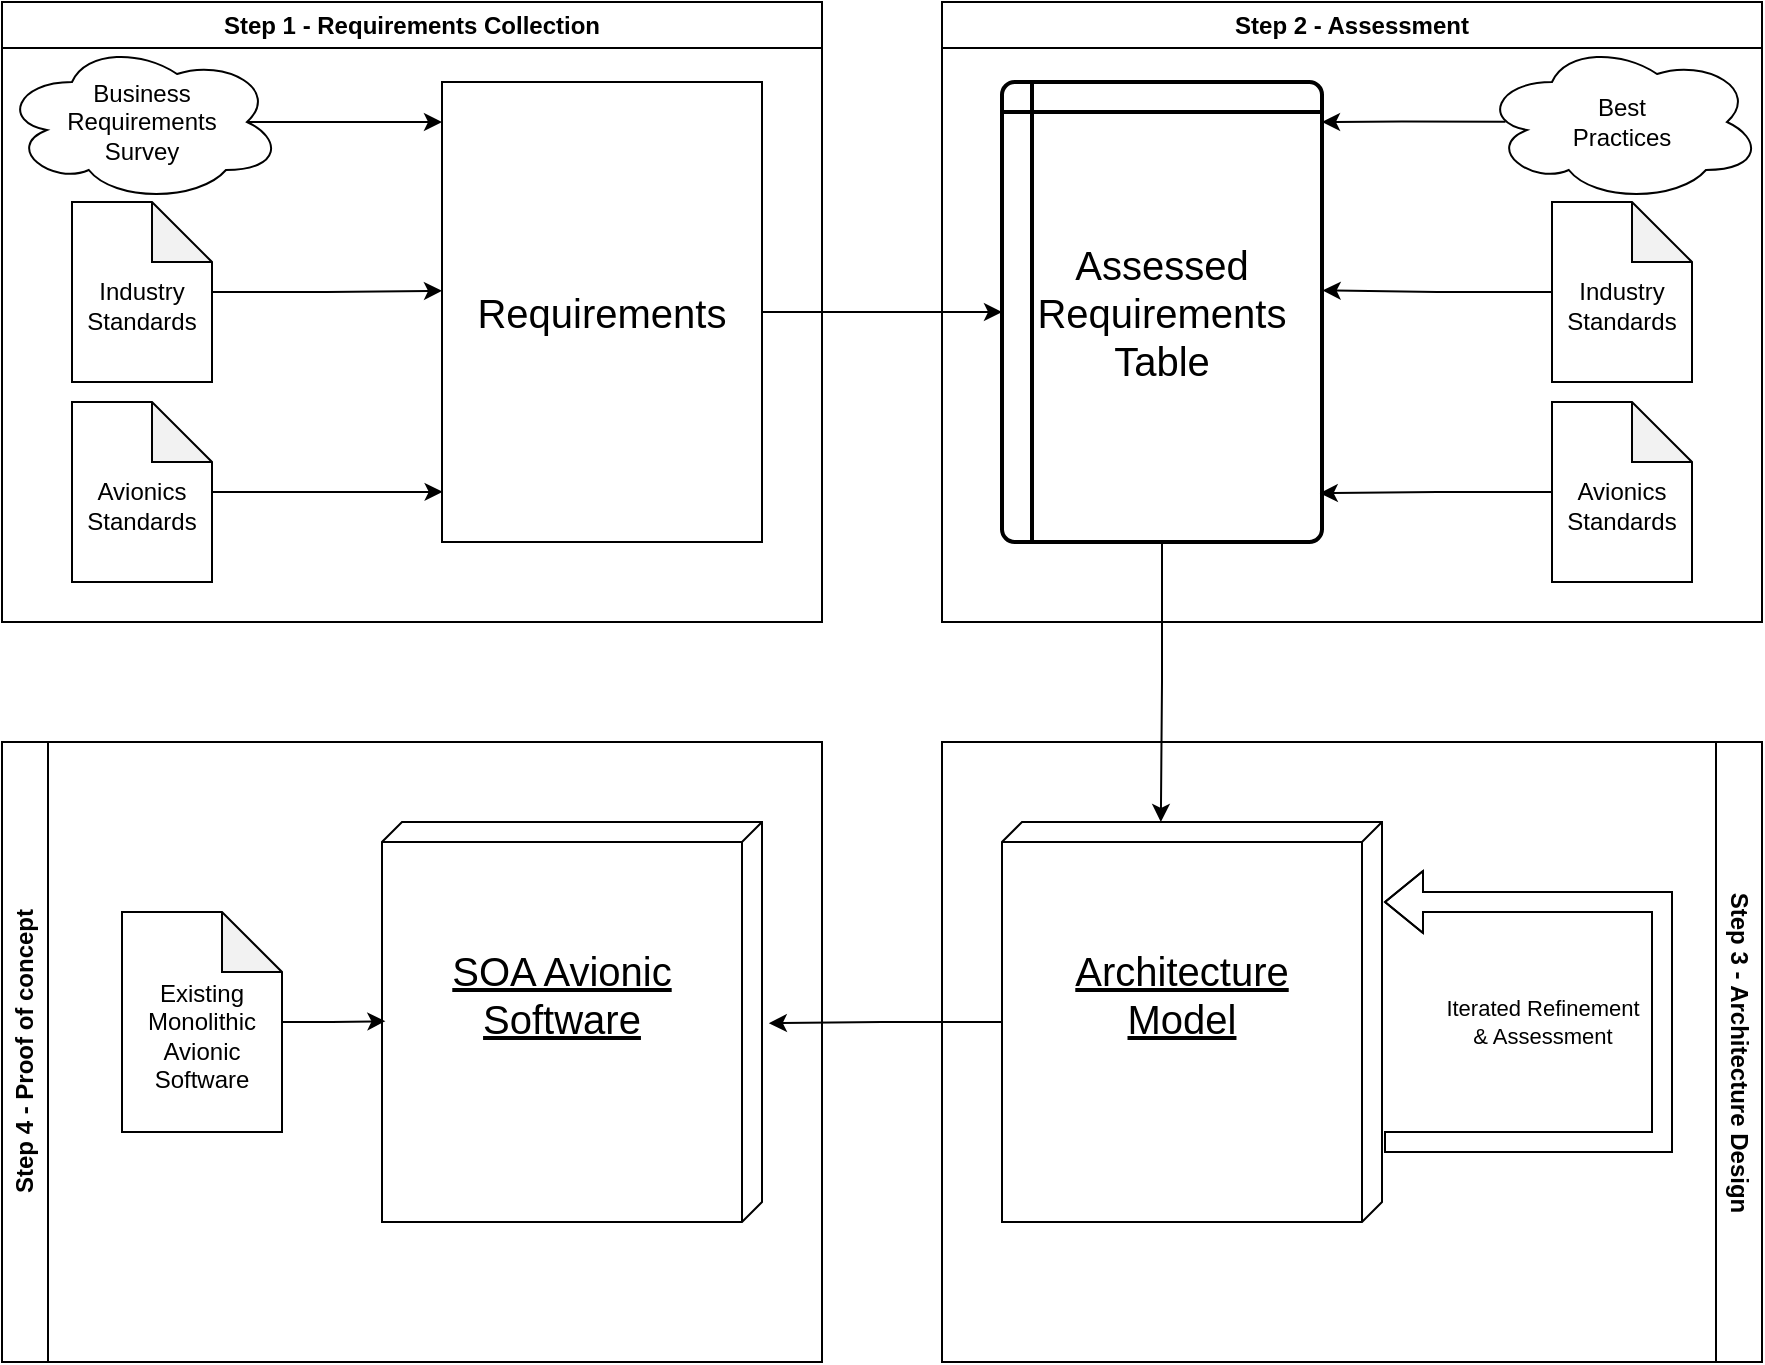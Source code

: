 <mxfile version="24.8.0">
  <diagram name="Seite-1" id="oJwmOva_RkN-0TxP1Ae1">
    <mxGraphModel dx="1195" dy="722" grid="1" gridSize="10" guides="1" tooltips="1" connect="1" arrows="1" fold="1" page="1" pageScale="1" pageWidth="827" pageHeight="1169" math="0" shadow="0">
      <root>
        <mxCell id="0" />
        <mxCell id="1" parent="0" />
        <mxCell id="TTC1ai_KlTjNhs4RFqy6-1" value="Step 1 - Requirements Collection" style="swimlane;whiteSpace=wrap;html=1;" vertex="1" parent="1">
          <mxGeometry x="160" y="270" width="410" height="310" as="geometry" />
        </mxCell>
        <mxCell id="TTC1ai_KlTjNhs4RFqy6-3" value="Business &lt;br&gt;Requirements &lt;br&gt;Survey" style="ellipse;shape=cloud;whiteSpace=wrap;html=1;" vertex="1" parent="TTC1ai_KlTjNhs4RFqy6-1">
          <mxGeometry y="20" width="140" height="80" as="geometry" />
        </mxCell>
        <mxCell id="TTC1ai_KlTjNhs4RFqy6-6" value="&lt;div&gt;&lt;br&gt;&lt;/div&gt;&lt;div&gt;Industry&lt;/div&gt;Standards" style="shape=note;whiteSpace=wrap;html=1;backgroundOutline=1;darkOpacity=0.05;" vertex="1" parent="TTC1ai_KlTjNhs4RFqy6-1">
          <mxGeometry x="35" y="100" width="70" height="90" as="geometry" />
        </mxCell>
        <mxCell id="TTC1ai_KlTjNhs4RFqy6-7" value="&lt;div&gt;&lt;br&gt;&lt;/div&gt;&lt;div&gt;Avionics&lt;/div&gt;Standards" style="shape=note;whiteSpace=wrap;html=1;backgroundOutline=1;darkOpacity=0.05;" vertex="1" parent="TTC1ai_KlTjNhs4RFqy6-1">
          <mxGeometry x="35" y="200" width="70" height="90" as="geometry" />
        </mxCell>
        <mxCell id="TTC1ai_KlTjNhs4RFqy6-22" style="edgeStyle=orthogonalEdgeStyle;rounded=0;orthogonalLoop=1;jettySize=auto;html=1;entryX=0;entryY=0.5;entryDx=0;entryDy=0;" edge="1" parent="1" source="TTC1ai_KlTjNhs4RFqy6-8" target="TTC1ai_KlTjNhs4RFqy6-18">
          <mxGeometry relative="1" as="geometry" />
        </mxCell>
        <mxCell id="TTC1ai_KlTjNhs4RFqy6-8" value="&lt;font style=&quot;font-size: 20px;&quot;&gt;Requirements&lt;/font&gt;" style="rounded=0;whiteSpace=wrap;html=1;" vertex="1" parent="1">
          <mxGeometry x="380" y="310" width="160" height="230" as="geometry" />
        </mxCell>
        <mxCell id="TTC1ai_KlTjNhs4RFqy6-9" style="edgeStyle=orthogonalEdgeStyle;rounded=0;orthogonalLoop=1;jettySize=auto;html=1;entryX=0;entryY=0.087;entryDx=0;entryDy=0;entryPerimeter=0;exitX=0.875;exitY=0.5;exitDx=0;exitDy=0;exitPerimeter=0;" edge="1" parent="1" source="TTC1ai_KlTjNhs4RFqy6-3" target="TTC1ai_KlTjNhs4RFqy6-8">
          <mxGeometry relative="1" as="geometry" />
        </mxCell>
        <mxCell id="TTC1ai_KlTjNhs4RFqy6-10" style="edgeStyle=orthogonalEdgeStyle;rounded=0;orthogonalLoop=1;jettySize=auto;html=1;entryX=0;entryY=0.454;entryDx=0;entryDy=0;entryPerimeter=0;" edge="1" parent="1" source="TTC1ai_KlTjNhs4RFqy6-6" target="TTC1ai_KlTjNhs4RFqy6-8">
          <mxGeometry relative="1" as="geometry">
            <mxPoint x="370" y="415" as="targetPoint" />
          </mxGeometry>
        </mxCell>
        <mxCell id="TTC1ai_KlTjNhs4RFqy6-11" style="edgeStyle=orthogonalEdgeStyle;rounded=0;orthogonalLoop=1;jettySize=auto;html=1;entryX=0.002;entryY=0.891;entryDx=0;entryDy=0;entryPerimeter=0;" edge="1" parent="1" source="TTC1ai_KlTjNhs4RFqy6-7" target="TTC1ai_KlTjNhs4RFqy6-8">
          <mxGeometry relative="1" as="geometry" />
        </mxCell>
        <mxCell id="TTC1ai_KlTjNhs4RFqy6-12" value="Step 2 - Assessment" style="swimlane;whiteSpace=wrap;html=1;" vertex="1" parent="1">
          <mxGeometry x="630" y="270" width="410" height="310" as="geometry" />
        </mxCell>
        <mxCell id="TTC1ai_KlTjNhs4RFqy6-13" value="Best&lt;div&gt;Practices&lt;/div&gt;" style="ellipse;shape=cloud;whiteSpace=wrap;html=1;" vertex="1" parent="TTC1ai_KlTjNhs4RFqy6-12">
          <mxGeometry x="270" y="20" width="140" height="80" as="geometry" />
        </mxCell>
        <mxCell id="TTC1ai_KlTjNhs4RFqy6-14" value="&lt;div&gt;&lt;br&gt;&lt;/div&gt;Industry Standards" style="shape=note;whiteSpace=wrap;html=1;backgroundOutline=1;darkOpacity=0.05;" vertex="1" parent="TTC1ai_KlTjNhs4RFqy6-12">
          <mxGeometry x="305" y="100" width="70" height="90" as="geometry" />
        </mxCell>
        <mxCell id="TTC1ai_KlTjNhs4RFqy6-15" value="&lt;div&gt;&lt;br&gt;&lt;/div&gt;&lt;div&gt;Avionics&lt;/div&gt;Standards" style="shape=note;whiteSpace=wrap;html=1;backgroundOutline=1;darkOpacity=0.05;" vertex="1" parent="TTC1ai_KlTjNhs4RFqy6-12">
          <mxGeometry x="305" y="200" width="70" height="90" as="geometry" />
        </mxCell>
        <mxCell id="TTC1ai_KlTjNhs4RFqy6-18" value="&lt;font style=&quot;font-size: 20px;&quot;&gt;Assessed&lt;/font&gt;&lt;div&gt;&lt;span style=&quot;font-size: 20px; background-color: initial;&quot;&gt;Requirements&lt;/span&gt;&lt;div&gt;&lt;div&gt;&lt;font style=&quot;font-size: 20px;&quot;&gt;Table&lt;/font&gt;&lt;/div&gt;&lt;/div&gt;&lt;/div&gt;" style="shape=internalStorage;whiteSpace=wrap;html=1;dx=15;dy=15;rounded=1;arcSize=4;strokeWidth=2;" vertex="1" parent="TTC1ai_KlTjNhs4RFqy6-12">
          <mxGeometry x="30" y="40" width="160" height="230" as="geometry" />
        </mxCell>
        <mxCell id="TTC1ai_KlTjNhs4RFqy6-19" style="edgeStyle=orthogonalEdgeStyle;rounded=0;orthogonalLoop=1;jettySize=auto;html=1;entryX=1;entryY=0.087;entryDx=0;entryDy=0;entryPerimeter=0;exitX=0.084;exitY=0.498;exitDx=0;exitDy=0;exitPerimeter=0;" edge="1" parent="TTC1ai_KlTjNhs4RFqy6-12" source="TTC1ai_KlTjNhs4RFqy6-13" target="TTC1ai_KlTjNhs4RFqy6-18">
          <mxGeometry relative="1" as="geometry" />
        </mxCell>
        <mxCell id="TTC1ai_KlTjNhs4RFqy6-20" style="edgeStyle=orthogonalEdgeStyle;rounded=0;orthogonalLoop=1;jettySize=auto;html=1;entryX=1.002;entryY=0.453;entryDx=0;entryDy=0;entryPerimeter=0;" edge="1" parent="TTC1ai_KlTjNhs4RFqy6-12" source="TTC1ai_KlTjNhs4RFqy6-14" target="TTC1ai_KlTjNhs4RFqy6-18">
          <mxGeometry relative="1" as="geometry" />
        </mxCell>
        <mxCell id="TTC1ai_KlTjNhs4RFqy6-21" style="edgeStyle=orthogonalEdgeStyle;rounded=0;orthogonalLoop=1;jettySize=auto;html=1;entryX=0.993;entryY=0.894;entryDx=0;entryDy=0;entryPerimeter=0;" edge="1" parent="TTC1ai_KlTjNhs4RFqy6-12" source="TTC1ai_KlTjNhs4RFqy6-15" target="TTC1ai_KlTjNhs4RFqy6-18">
          <mxGeometry relative="1" as="geometry" />
        </mxCell>
        <mxCell id="TTC1ai_KlTjNhs4RFqy6-31" value="Step 3 - Architecture Design" style="swimlane;horizontal=0;whiteSpace=wrap;html=1;rotation=-180;" vertex="1" parent="1">
          <mxGeometry x="630" y="640" width="410" height="310" as="geometry" />
        </mxCell>
        <mxCell id="TTC1ai_KlTjNhs4RFqy6-32" value="&lt;div style=&quot;font-size: 20px;&quot;&gt;&lt;font style=&quot;font-size: 20px;&quot;&gt;&lt;br&gt;&lt;/font&gt;&lt;/div&gt;&lt;div style=&quot;font-size: 20px;&quot;&gt;&lt;span style=&quot;background-color: initial;&quot;&gt;&lt;br&gt;&lt;/span&gt;&lt;/div&gt;&lt;div style=&quot;font-size: 20px;&quot;&gt;&lt;span style=&quot;background-color: initial;&quot;&gt;Architecture&lt;/span&gt;&lt;/div&gt;&lt;div style=&quot;font-size: 20px;&quot;&gt;&lt;span style=&quot;background-color: initial;&quot;&gt;Model&lt;/span&gt;&lt;/div&gt;" style="verticalAlign=top;align=center;spacingTop=8;spacingLeft=2;spacingRight=12;shape=cube;size=10;direction=south;fontStyle=4;html=1;whiteSpace=wrap;" vertex="1" parent="TTC1ai_KlTjNhs4RFqy6-31">
          <mxGeometry x="30" y="40" width="190" height="200" as="geometry" />
        </mxCell>
        <mxCell id="TTC1ai_KlTjNhs4RFqy6-35" value="" style="endArrow=classic;html=1;rounded=0;edgeStyle=orthogonalEdgeStyle;shape=flexArrow;fillColor=default;" edge="1" parent="1">
          <mxGeometry width="50" height="50" relative="1" as="geometry">
            <mxPoint x="851" y="840" as="sourcePoint" />
            <mxPoint x="851" y="720" as="targetPoint" />
            <Array as="points">
              <mxPoint x="990" y="840" />
              <mxPoint x="990" y="720" />
              <mxPoint x="851" y="720" />
            </Array>
          </mxGeometry>
        </mxCell>
        <mxCell id="TTC1ai_KlTjNhs4RFqy6-36" value="Iterated Refinement&lt;div&gt;&amp;amp; Assessment&lt;/div&gt;" style="edgeLabel;html=1;align=center;verticalAlign=middle;resizable=0;points=[];" vertex="1" connectable="0" parent="TTC1ai_KlTjNhs4RFqy6-35">
          <mxGeometry x="0.076" relative="1" as="geometry">
            <mxPoint x="-60" y="15" as="offset" />
          </mxGeometry>
        </mxCell>
        <mxCell id="TTC1ai_KlTjNhs4RFqy6-37" style="edgeStyle=orthogonalEdgeStyle;rounded=0;orthogonalLoop=1;jettySize=auto;html=1;entryX=0;entryY=0.582;entryDx=0;entryDy=0;entryPerimeter=0;" edge="1" parent="1" source="TTC1ai_KlTjNhs4RFqy6-18" target="TTC1ai_KlTjNhs4RFqy6-32">
          <mxGeometry relative="1" as="geometry" />
        </mxCell>
        <mxCell id="TTC1ai_KlTjNhs4RFqy6-38" value="Step 4 - Proof of concept" style="swimlane;horizontal=0;whiteSpace=wrap;html=1;" vertex="1" parent="1">
          <mxGeometry x="160" y="640" width="410" height="310" as="geometry" />
        </mxCell>
        <mxCell id="TTC1ai_KlTjNhs4RFqy6-39" value="&lt;div style=&quot;font-size: 20px;&quot;&gt;&lt;font style=&quot;font-size: 20px;&quot;&gt;&lt;br&gt;&lt;/font&gt;&lt;/div&gt;&lt;div style=&quot;font-size: 20px;&quot;&gt;&lt;span style=&quot;background-color: initial;&quot;&gt;&lt;br&gt;&lt;/span&gt;&lt;/div&gt;&lt;div style=&quot;font-size: 20px;&quot;&gt;SOA Avionic Software&lt;/div&gt;" style="verticalAlign=top;align=center;spacingTop=8;spacingLeft=2;spacingRight=12;shape=cube;size=10;direction=south;fontStyle=4;html=1;whiteSpace=wrap;" vertex="1" parent="TTC1ai_KlTjNhs4RFqy6-38">
          <mxGeometry x="190" y="40" width="190" height="200" as="geometry" />
        </mxCell>
        <mxCell id="TTC1ai_KlTjNhs4RFqy6-40" value="&lt;div&gt;&lt;br&gt;&lt;/div&gt;Existing Monolithic Avionic Software" style="shape=note;whiteSpace=wrap;html=1;backgroundOutline=1;darkOpacity=0.05;" vertex="1" parent="TTC1ai_KlTjNhs4RFqy6-38">
          <mxGeometry x="60" y="85" width="80" height="110" as="geometry" />
        </mxCell>
        <mxCell id="TTC1ai_KlTjNhs4RFqy6-41" style="edgeStyle=orthogonalEdgeStyle;rounded=0;orthogonalLoop=1;jettySize=auto;html=1;entryX=0.498;entryY=0.991;entryDx=0;entryDy=0;entryPerimeter=0;" edge="1" parent="TTC1ai_KlTjNhs4RFqy6-38" source="TTC1ai_KlTjNhs4RFqy6-40" target="TTC1ai_KlTjNhs4RFqy6-39">
          <mxGeometry relative="1" as="geometry" />
        </mxCell>
        <mxCell id="TTC1ai_KlTjNhs4RFqy6-42" style="edgeStyle=orthogonalEdgeStyle;rounded=0;orthogonalLoop=1;jettySize=auto;html=1;entryX=0.503;entryY=-0.018;entryDx=0;entryDy=0;entryPerimeter=0;" edge="1" parent="1" source="TTC1ai_KlTjNhs4RFqy6-32" target="TTC1ai_KlTjNhs4RFqy6-39">
          <mxGeometry relative="1" as="geometry" />
        </mxCell>
      </root>
    </mxGraphModel>
  </diagram>
</mxfile>

